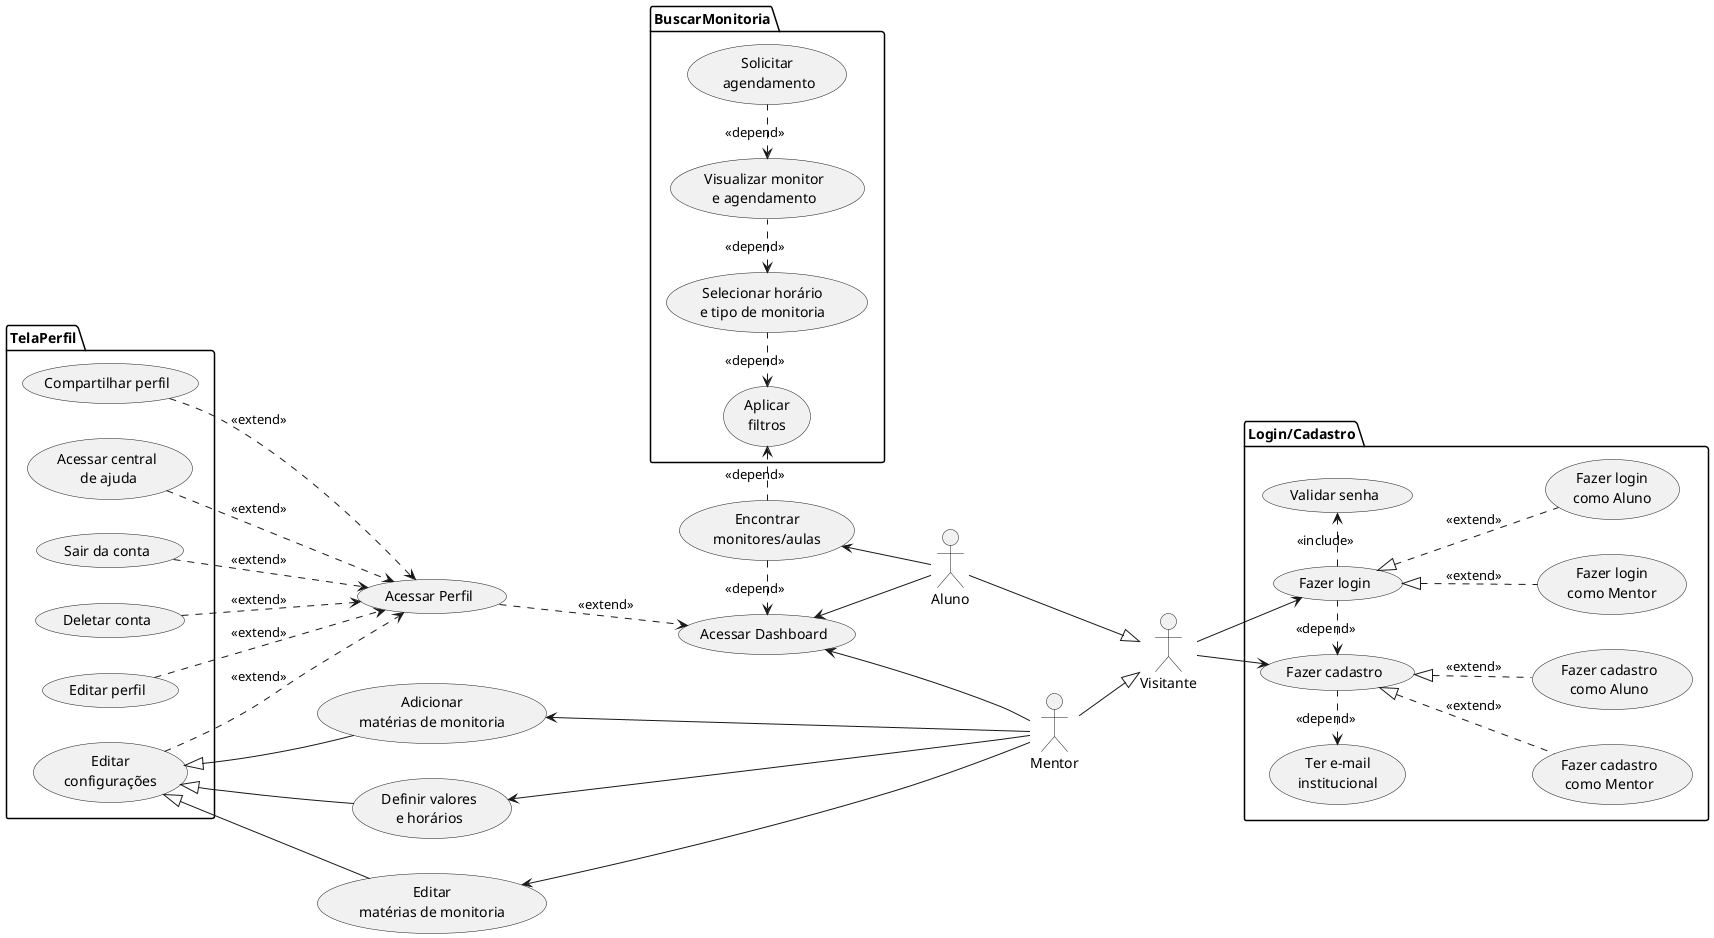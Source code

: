 @startuml
left to right direction

actor Aluno as A
actor Mentor as M
actor Visitante as V

package Login/Cadastro{
(Fazer login) .> (Validar senha) : <<include>>
(Fazer login\ncomo Mentor) .up.|> (Fazer login) : <<extend>>
(Fazer login\ncomo Aluno) .up.|> (Fazer login) : <<extend>>
(Fazer cadastro\ncomo Mentor) .up.|> (Fazer cadastro) : <<extend>>
(Fazer cadastro\ncomo Aluno) .up.|> (Fazer cadastro) : <<extend>>
(Fazer cadastro)
(Fazer login) .left.> (Fazer cadastro) : <<depend>>
(Fazer cadastro) .left.> (Ter e-mail\ninstitucional): <<depend>>
}
V --> (Fazer login)
V --> (Fazer cadastro)

A --|> V
M --|> V

package TelaPerfil {
usecase "Deletar conta" as TP1
usecase "Editar perfil" as TP2
usecase "Compartilhar perfil" as TP3
usecase "Acessar central\n de ajuda" as TP4
usecase "Sair da conta" as TP5
usecase "Editar\nconfigurações" as TP6
}

TP1 ..> (Acessar Perfil): <<extend>>
TP2 ..> (Acessar Perfil): <<extend>>
TP3 ..> (Acessar Perfil): <<extend>>
TP4 ..> (Acessar Perfil): <<extend>>
TP5 ..> (Acessar Perfil): <<extend>>
TP6 ..> (Acessar Perfil): <<extend>>

(Acessar Perfil) ..> (Acessar Dashboard): <<extend>>

package BuscarMonitoria {
usecase "Visualizar monitor\ne agendamento" as BM1
usecase "Selecionar horário\ne tipo de monitoria" as BM2
usecase "Solicitar\n agendamento" as BM3
usecase "Aplicar\nfiltros" as BM4
}

A -up-> (Acessar Dashboard)
M -up--> (Acessar Dashboard)

A -up-> (Encontrar\nmonitores/aulas)
(Encontrar\nmonitores/aulas) .> (Acessar Dashboard): <<depend>>
(Encontrar\nmonitores/aulas) .left.> BM4: <<depend>>
BM1 .left.> BM2: <<depend>>
BM3 .left.> BM1: <<depend>>
BM2 .left.> BM4: <<depend>>

(Definir valores\ne horários) -u-|> TP6
(Adicionar\nmatérias de monitoria) -u-|> TP6
(Editar\nmatérias de monitoria) -u-|> TP6
M -up-> (Definir valores\ne horários)
M -up-> (Adicionar\nmatérias de monitoria)
M -up-> (Editar\nmatérias de monitoria)

@endum
@enduml
